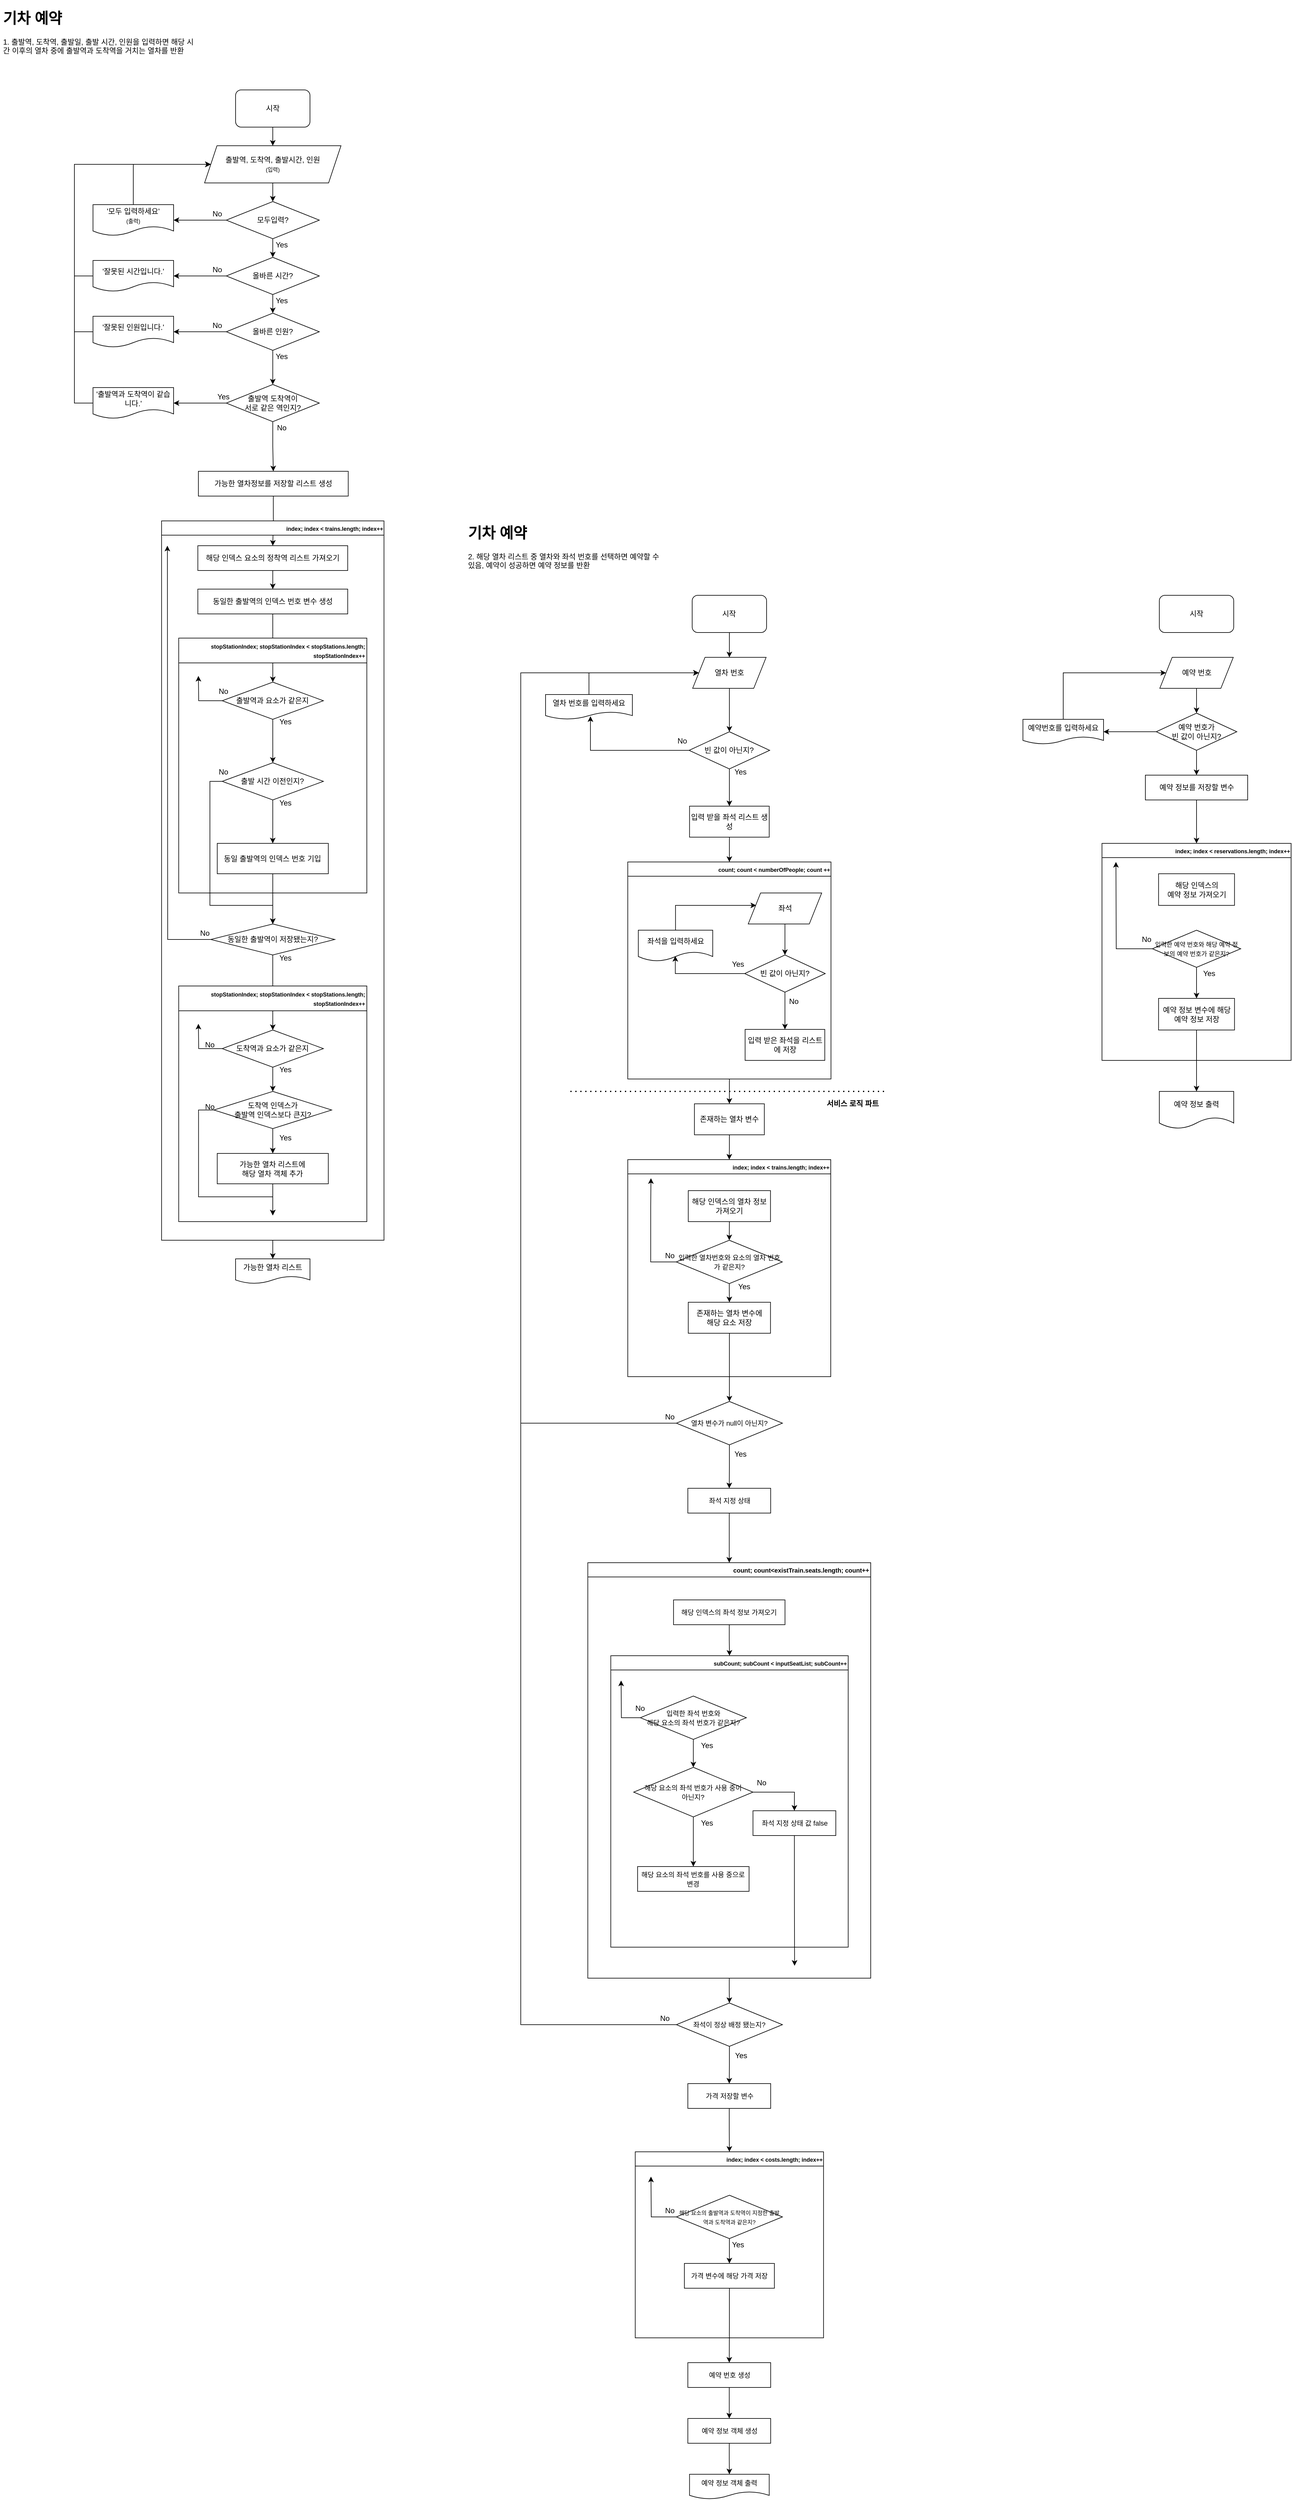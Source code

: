 <mxfile version="21.0.6" type="device"><diagram name="페이지-1" id="JL9LpnAPmojBypNv689l"><mxGraphModel dx="875" dy="478" grid="1" gridSize="10" guides="1" tooltips="1" connect="1" arrows="1" fold="1" page="1" pageScale="1" pageWidth="3300" pageHeight="4681" math="0" shadow="0"><root><mxCell id="0"/><mxCell id="1" parent="0"/><mxCell id="W6Fw_XXUEUgdtwbVexgn-1" value="&lt;h1&gt;기차 예약&lt;/h1&gt;&lt;p&gt;1. 출발역, 도착역, 출발일, 출발 시간, 인원을 입력하면&lt;span style=&quot;background-color: initial;&quot;&gt;&amp;nbsp;해당 시간 이후의 열차 중에 출발역과 도착역을 거치는 열차를 반환&lt;/span&gt;&lt;/p&gt;" style="text;html=1;strokeColor=none;fillColor=none;spacing=5;spacingTop=-20;whiteSpace=wrap;overflow=hidden;rounded=0;" parent="1" vertex="1"><mxGeometry x="50" y="30" width="320" height="140" as="geometry"/></mxCell><mxCell id="n6GaSqYI5XCUVlARB3l3-5" style="edgeStyle=orthogonalEdgeStyle;rounded=0;orthogonalLoop=1;jettySize=auto;html=1;exitX=0.5;exitY=1;exitDx=0;exitDy=0;entryX=0.5;entryY=0;entryDx=0;entryDy=0;" parent="1" source="n6GaSqYI5XCUVlARB3l3-1" target="n6GaSqYI5XCUVlARB3l3-2" edge="1"><mxGeometry relative="1" as="geometry"/></mxCell><mxCell id="n6GaSqYI5XCUVlARB3l3-1" value="시작" style="rounded=1;whiteSpace=wrap;html=1;" parent="1" vertex="1"><mxGeometry x="430" y="165" width="120" height="60" as="geometry"/></mxCell><mxCell id="n6GaSqYI5XCUVlARB3l3-6" style="edgeStyle=orthogonalEdgeStyle;rounded=0;orthogonalLoop=1;jettySize=auto;html=1;exitX=0.5;exitY=1;exitDx=0;exitDy=0;entryX=0.5;entryY=0;entryDx=0;entryDy=0;" parent="1" source="n6GaSqYI5XCUVlARB3l3-2" target="n6GaSqYI5XCUVlARB3l3-3" edge="1"><mxGeometry relative="1" as="geometry"/></mxCell><mxCell id="n6GaSqYI5XCUVlARB3l3-2" value="출발역, 도착역, 출발시간, 인원&lt;br&gt;&lt;font style=&quot;font-size: 9px;&quot;&gt;(입력)&lt;/font&gt;" style="shape=parallelogram;perimeter=parallelogramPerimeter;whiteSpace=wrap;html=1;fixedSize=1;" parent="1" vertex="1"><mxGeometry x="380" y="255" width="220" height="60" as="geometry"/></mxCell><mxCell id="n6GaSqYI5XCUVlARB3l3-9" style="edgeStyle=orthogonalEdgeStyle;rounded=0;orthogonalLoop=1;jettySize=auto;html=1;exitX=0;exitY=0.5;exitDx=0;exitDy=0;entryX=1;entryY=0.5;entryDx=0;entryDy=0;" parent="1" source="n6GaSqYI5XCUVlARB3l3-3" target="n6GaSqYI5XCUVlARB3l3-7" edge="1"><mxGeometry relative="1" as="geometry"/></mxCell><mxCell id="n6GaSqYI5XCUVlARB3l3-17" style="edgeStyle=orthogonalEdgeStyle;rounded=0;orthogonalLoop=1;jettySize=auto;html=1;exitX=0.5;exitY=1;exitDx=0;exitDy=0;entryX=0.5;entryY=0;entryDx=0;entryDy=0;" parent="1" source="n6GaSqYI5XCUVlARB3l3-3" target="n6GaSqYI5XCUVlARB3l3-13" edge="1"><mxGeometry relative="1" as="geometry"/></mxCell><mxCell id="n6GaSqYI5XCUVlARB3l3-3" value="모두입력?" style="rhombus;whiteSpace=wrap;html=1;" parent="1" vertex="1"><mxGeometry x="415" y="345" width="150" height="60" as="geometry"/></mxCell><mxCell id="n6GaSqYI5XCUVlARB3l3-8" style="edgeStyle=orthogonalEdgeStyle;rounded=0;orthogonalLoop=1;jettySize=auto;html=1;exitX=0.5;exitY=0;exitDx=0;exitDy=0;entryX=0;entryY=0.5;entryDx=0;entryDy=0;" parent="1" source="n6GaSqYI5XCUVlARB3l3-7" target="n6GaSqYI5XCUVlARB3l3-2" edge="1"><mxGeometry relative="1" as="geometry"><Array as="points"><mxPoint x="265" y="285"/></Array></mxGeometry></mxCell><mxCell id="n6GaSqYI5XCUVlARB3l3-7" value="'모두 입력하세요'&lt;br&gt;&lt;font style=&quot;font-size: 9px;&quot;&gt;(출력)&lt;/font&gt;" style="shape=document;whiteSpace=wrap;html=1;boundedLbl=1;" parent="1" vertex="1"><mxGeometry x="200" y="350" width="130" height="50" as="geometry"/></mxCell><mxCell id="n6GaSqYI5XCUVlARB3l3-11" value="No" style="text;html=1;align=center;verticalAlign=middle;resizable=0;points=[];autosize=1;strokeColor=none;fillColor=none;" parent="1" vertex="1"><mxGeometry x="380" y="350" width="40" height="30" as="geometry"/></mxCell><mxCell id="n6GaSqYI5XCUVlARB3l3-15" style="edgeStyle=orthogonalEdgeStyle;rounded=0;orthogonalLoop=1;jettySize=auto;html=1;exitX=0;exitY=0.5;exitDx=0;exitDy=0;entryX=1;entryY=0.5;entryDx=0;entryDy=0;" parent="1" source="n6GaSqYI5XCUVlARB3l3-13" target="n6GaSqYI5XCUVlARB3l3-14" edge="1"><mxGeometry relative="1" as="geometry"/></mxCell><mxCell id="n6GaSqYI5XCUVlARB3l3-22" value="" style="edgeStyle=orthogonalEdgeStyle;rounded=0;orthogonalLoop=1;jettySize=auto;html=1;" parent="1" source="n6GaSqYI5XCUVlARB3l3-13" target="n6GaSqYI5XCUVlARB3l3-21" edge="1"><mxGeometry relative="1" as="geometry"/></mxCell><mxCell id="n6GaSqYI5XCUVlARB3l3-13" value="올바른 시간?" style="rhombus;whiteSpace=wrap;html=1;" parent="1" vertex="1"><mxGeometry x="415" y="435" width="150" height="60" as="geometry"/></mxCell><mxCell id="n6GaSqYI5XCUVlARB3l3-16" style="edgeStyle=orthogonalEdgeStyle;rounded=0;orthogonalLoop=1;jettySize=auto;html=1;exitX=0;exitY=0.5;exitDx=0;exitDy=0;entryX=0;entryY=0.5;entryDx=0;entryDy=0;" parent="1" source="n6GaSqYI5XCUVlARB3l3-14" target="n6GaSqYI5XCUVlARB3l3-2" edge="1"><mxGeometry relative="1" as="geometry"><Array as="points"><mxPoint x="170" y="465"/><mxPoint x="170" y="285"/></Array></mxGeometry></mxCell><mxCell id="n6GaSqYI5XCUVlARB3l3-14" value="'잘못된 시간입니다.'" style="shape=document;whiteSpace=wrap;html=1;boundedLbl=1;" parent="1" vertex="1"><mxGeometry x="200" y="440" width="130" height="50" as="geometry"/></mxCell><mxCell id="n6GaSqYI5XCUVlARB3l3-18" value="No" style="text;html=1;align=center;verticalAlign=middle;resizable=0;points=[];autosize=1;strokeColor=none;fillColor=none;" parent="1" vertex="1"><mxGeometry x="380" y="440" width="40" height="30" as="geometry"/></mxCell><mxCell id="n6GaSqYI5XCUVlARB3l3-19" value="Yes" style="text;html=1;align=center;verticalAlign=middle;resizable=0;points=[];autosize=1;strokeColor=none;fillColor=none;" parent="1" vertex="1"><mxGeometry x="484" y="400" width="40" height="30" as="geometry"/></mxCell><mxCell id="n6GaSqYI5XCUVlARB3l3-20" value="Yes" style="text;html=1;align=center;verticalAlign=middle;resizable=0;points=[];autosize=1;strokeColor=none;fillColor=none;" parent="1" vertex="1"><mxGeometry x="484" y="490" width="40" height="30" as="geometry"/></mxCell><mxCell id="n6GaSqYI5XCUVlARB3l3-24" style="edgeStyle=orthogonalEdgeStyle;rounded=0;orthogonalLoop=1;jettySize=auto;html=1;exitX=0;exitY=0.5;exitDx=0;exitDy=0;entryX=1;entryY=0.5;entryDx=0;entryDy=0;" parent="1" source="n6GaSqYI5XCUVlARB3l3-21" target="n6GaSqYI5XCUVlARB3l3-23" edge="1"><mxGeometry relative="1" as="geometry"/></mxCell><mxCell id="n6GaSqYI5XCUVlARB3l3-71" style="edgeStyle=orthogonalEdgeStyle;rounded=0;orthogonalLoop=1;jettySize=auto;html=1;exitX=0.5;exitY=1;exitDx=0;exitDy=0;" parent="1" source="n6GaSqYI5XCUVlARB3l3-21" target="n6GaSqYI5XCUVlARB3l3-70" edge="1"><mxGeometry relative="1" as="geometry"/></mxCell><mxCell id="n6GaSqYI5XCUVlARB3l3-21" value="올바른 인원?" style="rhombus;whiteSpace=wrap;html=1;" parent="1" vertex="1"><mxGeometry x="415" y="525" width="150" height="60" as="geometry"/></mxCell><mxCell id="n6GaSqYI5XCUVlARB3l3-26" style="edgeStyle=orthogonalEdgeStyle;rounded=0;orthogonalLoop=1;jettySize=auto;html=1;exitX=0;exitY=0.5;exitDx=0;exitDy=0;entryX=0;entryY=0.5;entryDx=0;entryDy=0;" parent="1" source="n6GaSqYI5XCUVlARB3l3-23" target="n6GaSqYI5XCUVlARB3l3-2" edge="1"><mxGeometry relative="1" as="geometry"><Array as="points"><mxPoint x="170" y="555"/><mxPoint x="170" y="285"/></Array></mxGeometry></mxCell><mxCell id="n6GaSqYI5XCUVlARB3l3-23" value="'잘못된 인원입니다.'" style="shape=document;whiteSpace=wrap;html=1;boundedLbl=1;" parent="1" vertex="1"><mxGeometry x="200" y="530" width="130" height="50" as="geometry"/></mxCell><mxCell id="n6GaSqYI5XCUVlARB3l3-25" value="No" style="text;html=1;align=center;verticalAlign=middle;resizable=0;points=[];autosize=1;strokeColor=none;fillColor=none;" parent="1" vertex="1"><mxGeometry x="380" y="530" width="40" height="30" as="geometry"/></mxCell><mxCell id="n6GaSqYI5XCUVlARB3l3-29" value="Yes" style="text;html=1;align=center;verticalAlign=middle;resizable=0;points=[];autosize=1;strokeColor=none;fillColor=none;" parent="1" vertex="1"><mxGeometry x="484" y="580" width="40" height="30" as="geometry"/></mxCell><mxCell id="n6GaSqYI5XCUVlARB3l3-45" style="edgeStyle=orthogonalEdgeStyle;rounded=0;orthogonalLoop=1;jettySize=auto;html=1;exitX=0.5;exitY=1;exitDx=0;exitDy=0;entryX=0.5;entryY=0;entryDx=0;entryDy=0;" parent="1" source="n6GaSqYI5XCUVlARB3l3-30" target="n6GaSqYI5XCUVlARB3l3-39" edge="1"><mxGeometry relative="1" as="geometry"/></mxCell><mxCell id="n6GaSqYI5XCUVlARB3l3-30" value="&lt;font style=&quot;font-size: 12px;&quot;&gt;가능한 열차정보를 저장할 리스트 생성&lt;/font&gt;" style="rounded=0;whiteSpace=wrap;html=1;" parent="1" vertex="1"><mxGeometry x="370" y="780" width="241.71" height="40" as="geometry"/></mxCell><mxCell id="n6GaSqYI5XCUVlARB3l3-92" style="edgeStyle=orthogonalEdgeStyle;rounded=0;orthogonalLoop=1;jettySize=auto;html=1;exitX=0.5;exitY=1;exitDx=0;exitDy=0;" parent="1" source="n6GaSqYI5XCUVlARB3l3-27" target="n6GaSqYI5XCUVlARB3l3-65" edge="1"><mxGeometry relative="1" as="geometry"/></mxCell><mxCell id="n6GaSqYI5XCUVlARB3l3-27" value="&lt;font style=&quot;font-size: 9px;&quot;&gt;&lt;span style=&quot;white-space: pre;&quot;&gt;&#9;&lt;/span&gt;&lt;span style=&quot;white-space: pre;&quot;&gt;&#9;&lt;/span&gt;index; index &amp;lt; trains.length; index++&lt;/font&gt;" style="swimlane;whiteSpace=wrap;html=1;align=right;" parent="1" vertex="1"><mxGeometry x="310.62" y="860" width="358.75" height="1160" as="geometry"/></mxCell><mxCell id="n6GaSqYI5XCUVlARB3l3-46" style="edgeStyle=orthogonalEdgeStyle;rounded=0;orthogonalLoop=1;jettySize=auto;html=1;exitX=0.5;exitY=1;exitDx=0;exitDy=0;entryX=0.5;entryY=0;entryDx=0;entryDy=0;" parent="n6GaSqYI5XCUVlARB3l3-27" source="n6GaSqYI5XCUVlARB3l3-39" target="n6GaSqYI5XCUVlARB3l3-40" edge="1"><mxGeometry relative="1" as="geometry"/></mxCell><mxCell id="n6GaSqYI5XCUVlARB3l3-39" value="&lt;font style=&quot;font-size: 12px;&quot;&gt;해당 인덱스 요소의 정착역 리스트 가져오기&lt;/font&gt;" style="rounded=0;whiteSpace=wrap;html=1;" parent="n6GaSqYI5XCUVlARB3l3-27" vertex="1"><mxGeometry x="58.51" y="40" width="241.71" height="40" as="geometry"/></mxCell><mxCell id="n6GaSqYI5XCUVlARB3l3-47" style="edgeStyle=orthogonalEdgeStyle;rounded=0;orthogonalLoop=1;jettySize=auto;html=1;exitX=0.5;exitY=1;exitDx=0;exitDy=0;" parent="n6GaSqYI5XCUVlARB3l3-27" source="n6GaSqYI5XCUVlARB3l3-40" target="n6GaSqYI5XCUVlARB3l3-41" edge="1"><mxGeometry relative="1" as="geometry"/></mxCell><mxCell id="n6GaSqYI5XCUVlARB3l3-40" value="동일한 출발역의 인덱스 번호 변수 생성" style="rounded=0;whiteSpace=wrap;html=1;" parent="n6GaSqYI5XCUVlARB3l3-27" vertex="1"><mxGeometry x="58.51" y="110" width="241.71" height="40" as="geometry"/></mxCell><mxCell id="n6GaSqYI5XCUVlARB3l3-31" value="&lt;div style=&quot;&quot;&gt;&lt;span style=&quot;font-size: 9px; background-color: initial;&quot;&gt;stopStationIndex; stopStationIndex &amp;lt; stopStations.length; stopStationIndex++&lt;/span&gt;&lt;/div&gt;" style="swimlane;whiteSpace=wrap;html=1;startSize=40;align=right;" parent="n6GaSqYI5XCUVlARB3l3-27" vertex="1"><mxGeometry x="27.64" y="189" width="303.44" height="411" as="geometry"/></mxCell><mxCell id="n6GaSqYI5XCUVlARB3l3-44" style="edgeStyle=orthogonalEdgeStyle;rounded=0;orthogonalLoop=1;jettySize=auto;html=1;exitX=0;exitY=0.5;exitDx=0;exitDy=0;" parent="n6GaSqYI5XCUVlARB3l3-31" source="n6GaSqYI5XCUVlARB3l3-41" edge="1"><mxGeometry relative="1" as="geometry"><mxPoint x="31.73" y="61" as="targetPoint"/></mxGeometry></mxCell><mxCell id="n6GaSqYI5XCUVlARB3l3-78" style="edgeStyle=orthogonalEdgeStyle;rounded=0;orthogonalLoop=1;jettySize=auto;html=1;exitX=0.5;exitY=1;exitDx=0;exitDy=0;" parent="n6GaSqYI5XCUVlARB3l3-31" source="n6GaSqYI5XCUVlARB3l3-41" target="n6GaSqYI5XCUVlARB3l3-67" edge="1"><mxGeometry relative="1" as="geometry"/></mxCell><mxCell id="n6GaSqYI5XCUVlARB3l3-41" value="출발역과 요소가 같은지" style="rhombus;whiteSpace=wrap;html=1;" parent="n6GaSqYI5XCUVlARB3l3-31" vertex="1"><mxGeometry x="70.1" y="71" width="163.27" height="60" as="geometry"/></mxCell><mxCell id="n6GaSqYI5XCUVlARB3l3-82" style="edgeStyle=orthogonalEdgeStyle;rounded=0;orthogonalLoop=1;jettySize=auto;html=1;exitX=0.5;exitY=1;exitDx=0;exitDy=0;" parent="n6GaSqYI5XCUVlARB3l3-31" source="n6GaSqYI5XCUVlARB3l3-42" edge="1"><mxGeometry relative="1" as="geometry"><mxPoint x="151.74" y="461" as="targetPoint"/></mxGeometry></mxCell><mxCell id="n6GaSqYI5XCUVlARB3l3-42" value="동일 출발역의 인덱스 번호 기입" style="rounded=0;whiteSpace=wrap;html=1;" parent="n6GaSqYI5XCUVlARB3l3-31" vertex="1"><mxGeometry x="62.17" y="331" width="179.14" height="49" as="geometry"/></mxCell><mxCell id="n6GaSqYI5XCUVlARB3l3-79" style="edgeStyle=orthogonalEdgeStyle;rounded=0;orthogonalLoop=1;jettySize=auto;html=1;exitX=0.5;exitY=1;exitDx=0;exitDy=0;" parent="n6GaSqYI5XCUVlARB3l3-31" source="n6GaSqYI5XCUVlARB3l3-67" target="n6GaSqYI5XCUVlARB3l3-42" edge="1"><mxGeometry relative="1" as="geometry"/></mxCell><mxCell id="n6GaSqYI5XCUVlARB3l3-67" value="출발 시간 이전인지?" style="rhombus;whiteSpace=wrap;html=1;" parent="n6GaSqYI5XCUVlARB3l3-31" vertex="1"><mxGeometry x="70.09" y="201" width="163.27" height="60" as="geometry"/></mxCell><mxCell id="n6GaSqYI5XCUVlARB3l3-80" value="No" style="text;html=1;align=center;verticalAlign=middle;resizable=0;points=[];autosize=1;strokeColor=none;fillColor=none;" parent="n6GaSqYI5XCUVlARB3l3-31" vertex="1"><mxGeometry x="51.74" y="71" width="40" height="30" as="geometry"/></mxCell><mxCell id="n6GaSqYI5XCUVlARB3l3-81" value="No" style="text;html=1;align=center;verticalAlign=middle;resizable=0;points=[];autosize=1;strokeColor=none;fillColor=none;" parent="n6GaSqYI5XCUVlARB3l3-31" vertex="1"><mxGeometry x="51.74" y="201" width="40" height="30" as="geometry"/></mxCell><mxCell id="n6GaSqYI5XCUVlARB3l3-83" value="Yes" style="text;html=1;align=center;verticalAlign=middle;resizable=0;points=[];autosize=1;strokeColor=none;fillColor=none;" parent="n6GaSqYI5XCUVlARB3l3-31" vertex="1"><mxGeometry x="151.74" y="120" width="40" height="30" as="geometry"/></mxCell><mxCell id="n6GaSqYI5XCUVlARB3l3-84" value="Yes" style="text;html=1;align=center;verticalAlign=middle;resizable=0;points=[];autosize=1;strokeColor=none;fillColor=none;" parent="n6GaSqYI5XCUVlARB3l3-31" vertex="1"><mxGeometry x="151.74" y="251" width="40" height="30" as="geometry"/></mxCell><mxCell id="n6GaSqYI5XCUVlARB3l3-49" style="edgeStyle=orthogonalEdgeStyle;rounded=0;orthogonalLoop=1;jettySize=auto;html=1;" parent="n6GaSqYI5XCUVlARB3l3-27" source="n6GaSqYI5XCUVlARB3l3-48" edge="1"><mxGeometry relative="1" as="geometry"><mxPoint x="9.37" y="40" as="targetPoint"/></mxGeometry></mxCell><mxCell id="n6GaSqYI5XCUVlARB3l3-87" style="edgeStyle=orthogonalEdgeStyle;rounded=0;orthogonalLoop=1;jettySize=auto;html=1;exitX=0.5;exitY=1;exitDx=0;exitDy=0;entryX=0.5;entryY=0;entryDx=0;entryDy=0;" parent="n6GaSqYI5XCUVlARB3l3-27" source="n6GaSqYI5XCUVlARB3l3-48" target="n6GaSqYI5XCUVlARB3l3-54" edge="1"><mxGeometry relative="1" as="geometry"/></mxCell><mxCell id="n6GaSqYI5XCUVlARB3l3-48" value="동일한 출발역이 저장됐는지?" style="rhombus;whiteSpace=wrap;html=1;" parent="n6GaSqYI5XCUVlARB3l3-27" vertex="1"><mxGeometry x="79.36" y="650" width="200" height="50" as="geometry"/></mxCell><mxCell id="n6GaSqYI5XCUVlARB3l3-51" value="&lt;div style=&quot;&quot;&gt;&lt;span style=&quot;font-size: 9px; background-color: initial;&quot;&gt;stopStationIndex; stopStationIndex &amp;lt; stopStations.length; stopStationIndex++&lt;/span&gt;&lt;/div&gt;" style="swimlane;whiteSpace=wrap;html=1;startSize=40;align=right;" parent="n6GaSqYI5XCUVlARB3l3-27" vertex="1"><mxGeometry x="27.64" y="750" width="303.44" height="380" as="geometry"/></mxCell><mxCell id="n6GaSqYI5XCUVlARB3l3-53" style="edgeStyle=orthogonalEdgeStyle;rounded=0;orthogonalLoop=1;jettySize=auto;html=1;exitX=0;exitY=0.5;exitDx=0;exitDy=0;" parent="n6GaSqYI5XCUVlARB3l3-51" source="n6GaSqYI5XCUVlARB3l3-54" edge="1"><mxGeometry relative="1" as="geometry"><mxPoint x="31.73" y="61" as="targetPoint"/></mxGeometry></mxCell><mxCell id="n6GaSqYI5XCUVlARB3l3-58" style="edgeStyle=orthogonalEdgeStyle;rounded=0;orthogonalLoop=1;jettySize=auto;html=1;exitX=0.5;exitY=1;exitDx=0;exitDy=0;entryX=0.5;entryY=0;entryDx=0;entryDy=0;" parent="n6GaSqYI5XCUVlARB3l3-51" source="n6GaSqYI5XCUVlARB3l3-54" target="n6GaSqYI5XCUVlARB3l3-56" edge="1"><mxGeometry relative="1" as="geometry"/></mxCell><mxCell id="n6GaSqYI5XCUVlARB3l3-54" value="도착역과 요소가 같은지" style="rhombus;whiteSpace=wrap;html=1;" parent="n6GaSqYI5XCUVlARB3l3-51" vertex="1"><mxGeometry x="70.1" y="71" width="163.27" height="60" as="geometry"/></mxCell><mxCell id="n6GaSqYI5XCUVlARB3l3-57" style="edgeStyle=orthogonalEdgeStyle;rounded=0;orthogonalLoop=1;jettySize=auto;html=1;exitX=0;exitY=0.5;exitDx=0;exitDy=0;" parent="n6GaSqYI5XCUVlARB3l3-51" source="n6GaSqYI5XCUVlARB3l3-56" edge="1"><mxGeometry relative="1" as="geometry"><mxPoint x="151.74" y="370" as="targetPoint"/><Array as="points"><mxPoint x="32" y="200"/><mxPoint x="32" y="340"/><mxPoint x="152" y="340"/></Array></mxGeometry></mxCell><mxCell id="n6GaSqYI5XCUVlARB3l3-61" style="edgeStyle=orthogonalEdgeStyle;rounded=0;orthogonalLoop=1;jettySize=auto;html=1;exitX=0.5;exitY=1;exitDx=0;exitDy=0;entryX=0.5;entryY=0;entryDx=0;entryDy=0;" parent="n6GaSqYI5XCUVlARB3l3-51" source="n6GaSqYI5XCUVlARB3l3-56" target="n6GaSqYI5XCUVlARB3l3-59" edge="1"><mxGeometry relative="1" as="geometry"/></mxCell><mxCell id="n6GaSqYI5XCUVlARB3l3-56" value="도착역 인덱스가 &lt;br&gt;출발역 인덱스보다 큰지?" style="rhombus;whiteSpace=wrap;html=1;" parent="n6GaSqYI5XCUVlARB3l3-51" vertex="1"><mxGeometry x="56.78" y="170" width="189.9" height="60" as="geometry"/></mxCell><mxCell id="n6GaSqYI5XCUVlARB3l3-95" style="edgeStyle=orthogonalEdgeStyle;rounded=0;orthogonalLoop=1;jettySize=auto;html=1;exitX=0.5;exitY=1;exitDx=0;exitDy=0;" parent="n6GaSqYI5XCUVlARB3l3-51" source="n6GaSqYI5XCUVlARB3l3-59" edge="1"><mxGeometry relative="1" as="geometry"><mxPoint x="151.74" y="370" as="targetPoint"/></mxGeometry></mxCell><mxCell id="n6GaSqYI5XCUVlARB3l3-59" value="가능한 열차 리스트에&lt;br&gt;해당 열차 객체 추가" style="rounded=0;whiteSpace=wrap;html=1;" parent="n6GaSqYI5XCUVlARB3l3-51" vertex="1"><mxGeometry x="62.15" y="270" width="179.14" height="49" as="geometry"/></mxCell><mxCell id="n6GaSqYI5XCUVlARB3l3-88" value="Yes" style="text;html=1;align=center;verticalAlign=middle;resizable=0;points=[];autosize=1;strokeColor=none;fillColor=none;" parent="n6GaSqYI5XCUVlARB3l3-51" vertex="1"><mxGeometry x="151.74" y="120" width="40" height="30" as="geometry"/></mxCell><mxCell id="n6GaSqYI5XCUVlARB3l3-89" value="No" style="text;html=1;align=center;verticalAlign=middle;resizable=0;points=[];autosize=1;strokeColor=none;fillColor=none;" parent="n6GaSqYI5XCUVlARB3l3-51" vertex="1"><mxGeometry x="30.1" y="80" width="40" height="30" as="geometry"/></mxCell><mxCell id="n6GaSqYI5XCUVlARB3l3-93" value="Yes" style="text;html=1;align=center;verticalAlign=middle;resizable=0;points=[];autosize=1;strokeColor=none;fillColor=none;" parent="n6GaSqYI5XCUVlARB3l3-51" vertex="1"><mxGeometry x="151.74" y="230" width="40" height="30" as="geometry"/></mxCell><mxCell id="n6GaSqYI5XCUVlARB3l3-94" value="No" style="text;html=1;align=center;verticalAlign=middle;resizable=0;points=[];autosize=1;strokeColor=none;fillColor=none;" parent="n6GaSqYI5XCUVlARB3l3-51" vertex="1"><mxGeometry x="30.1" y="180" width="40" height="30" as="geometry"/></mxCell><mxCell id="n6GaSqYI5XCUVlARB3l3-69" style="edgeStyle=orthogonalEdgeStyle;rounded=0;orthogonalLoop=1;jettySize=auto;html=1;exitX=0;exitY=0.5;exitDx=0;exitDy=0;entryX=0.5;entryY=0;entryDx=0;entryDy=0;" parent="n6GaSqYI5XCUVlARB3l3-27" source="n6GaSqYI5XCUVlARB3l3-67" target="n6GaSqYI5XCUVlARB3l3-48" edge="1"><mxGeometry relative="1" as="geometry"><Array as="points"><mxPoint x="78" y="420"/><mxPoint x="78" y="620"/><mxPoint x="179" y="620"/></Array></mxGeometry></mxCell><mxCell id="n6GaSqYI5XCUVlARB3l3-85" value="Yes" style="text;html=1;align=center;verticalAlign=middle;resizable=0;points=[];autosize=1;strokeColor=none;fillColor=none;" parent="n6GaSqYI5XCUVlARB3l3-27" vertex="1"><mxGeometry x="179.38" y="690" width="40" height="30" as="geometry"/></mxCell><mxCell id="n6GaSqYI5XCUVlARB3l3-86" value="No" style="text;html=1;align=center;verticalAlign=middle;resizable=0;points=[];autosize=1;strokeColor=none;fillColor=none;" parent="n6GaSqYI5XCUVlARB3l3-27" vertex="1"><mxGeometry x="49.38" y="650" width="40" height="30" as="geometry"/></mxCell><mxCell id="n6GaSqYI5XCUVlARB3l3-65" value="가능한 열차 리스트" style="shape=document;whiteSpace=wrap;html=1;boundedLbl=1;" parent="1" vertex="1"><mxGeometry x="430" y="2050" width="120" height="40" as="geometry"/></mxCell><mxCell id="n6GaSqYI5XCUVlARB3l3-72" value="" style="edgeStyle=orthogonalEdgeStyle;rounded=0;orthogonalLoop=1;jettySize=auto;html=1;" parent="1" source="n6GaSqYI5XCUVlARB3l3-70" target="n6GaSqYI5XCUVlARB3l3-30" edge="1"><mxGeometry relative="1" as="geometry"/></mxCell><mxCell id="n6GaSqYI5XCUVlARB3l3-74" style="edgeStyle=orthogonalEdgeStyle;rounded=0;orthogonalLoop=1;jettySize=auto;html=1;exitX=0;exitY=0.5;exitDx=0;exitDy=0;" parent="1" source="n6GaSqYI5XCUVlARB3l3-70" target="n6GaSqYI5XCUVlARB3l3-73" edge="1"><mxGeometry relative="1" as="geometry"/></mxCell><mxCell id="n6GaSqYI5XCUVlARB3l3-70" value="출발역 도착역이&lt;br&gt;서로 같은 역인지?" style="rhombus;whiteSpace=wrap;html=1;" parent="1" vertex="1"><mxGeometry x="415" y="640" width="150" height="60" as="geometry"/></mxCell><mxCell id="n6GaSqYI5XCUVlARB3l3-77" style="edgeStyle=orthogonalEdgeStyle;rounded=0;orthogonalLoop=1;jettySize=auto;html=1;exitX=0;exitY=0.5;exitDx=0;exitDy=0;entryX=0;entryY=0.5;entryDx=0;entryDy=0;" parent="1" source="n6GaSqYI5XCUVlARB3l3-73" target="n6GaSqYI5XCUVlARB3l3-2" edge="1"><mxGeometry relative="1" as="geometry"><Array as="points"><mxPoint x="170" y="670"/><mxPoint x="170" y="285"/></Array></mxGeometry></mxCell><mxCell id="n6GaSqYI5XCUVlARB3l3-73" value="'출발역과 도착역이 같습니다.'" style="shape=document;whiteSpace=wrap;html=1;boundedLbl=1;" parent="1" vertex="1"><mxGeometry x="200" y="645" width="130" height="50" as="geometry"/></mxCell><mxCell id="n6GaSqYI5XCUVlARB3l3-75" value="Yes" style="text;html=1;align=center;verticalAlign=middle;resizable=0;points=[];autosize=1;strokeColor=none;fillColor=none;" parent="1" vertex="1"><mxGeometry x="389.99" y="645" width="40" height="30" as="geometry"/></mxCell><mxCell id="n6GaSqYI5XCUVlARB3l3-76" value="No" style="text;html=1;align=center;verticalAlign=middle;resizable=0;points=[];autosize=1;strokeColor=none;fillColor=none;" parent="1" vertex="1"><mxGeometry x="484" y="695" width="40" height="30" as="geometry"/></mxCell><mxCell id="RWOZ1SQMbNbJc4oFwJYn-1" value="&lt;h1&gt;기차 예약&amp;nbsp;&lt;/h1&gt;&lt;p&gt;&lt;span style=&quot;background-color: initial;&quot;&gt;2. 해당 열차 리스트 중 열차와 좌석 번호를 선택하면 예약할 수 있음, 예약이 성공하면 예약 정보를 반환&lt;/span&gt;&lt;/p&gt;" style="text;html=1;strokeColor=none;fillColor=none;spacing=5;spacingTop=-20;whiteSpace=wrap;overflow=hidden;rounded=0;" vertex="1" parent="1"><mxGeometry x="800" y="860" width="320" height="140" as="geometry"/></mxCell><mxCell id="RWOZ1SQMbNbJc4oFwJYn-6" style="edgeStyle=orthogonalEdgeStyle;rounded=0;orthogonalLoop=1;jettySize=auto;html=1;exitX=0.5;exitY=1;exitDx=0;exitDy=0;entryX=0.5;entryY=0;entryDx=0;entryDy=0;" edge="1" parent="1" source="RWOZ1SQMbNbJc4oFwJYn-2" target="RWOZ1SQMbNbJc4oFwJYn-3"><mxGeometry relative="1" as="geometry"/></mxCell><mxCell id="RWOZ1SQMbNbJc4oFwJYn-2" value="시작" style="rounded=1;whiteSpace=wrap;html=1;" vertex="1" parent="1"><mxGeometry x="1166.49" y="980" width="120.01" height="60" as="geometry"/></mxCell><mxCell id="RWOZ1SQMbNbJc4oFwJYn-14" style="edgeStyle=orthogonalEdgeStyle;rounded=0;orthogonalLoop=1;jettySize=auto;html=1;exitX=0.5;exitY=1;exitDx=0;exitDy=0;" edge="1" parent="1" source="RWOZ1SQMbNbJc4oFwJYn-3" target="RWOZ1SQMbNbJc4oFwJYn-13"><mxGeometry relative="1" as="geometry"/></mxCell><mxCell id="RWOZ1SQMbNbJc4oFwJYn-3" value="열차 번호" style="shape=parallelogram;perimeter=parallelogramPerimeter;whiteSpace=wrap;html=1;fixedSize=1;" vertex="1" parent="1"><mxGeometry x="1167.25" y="1080" width="118.5" height="50" as="geometry"/></mxCell><mxCell id="RWOZ1SQMbNbJc4oFwJYn-26" style="edgeStyle=orthogonalEdgeStyle;rounded=0;orthogonalLoop=1;jettySize=auto;html=1;exitX=0.5;exitY=1;exitDx=0;exitDy=0;entryX=0.5;entryY=0;entryDx=0;entryDy=0;" edge="1" parent="1" source="RWOZ1SQMbNbJc4oFwJYn-5" target="RWOZ1SQMbNbJc4oFwJYn-4"><mxGeometry relative="1" as="geometry"/></mxCell><mxCell id="RWOZ1SQMbNbJc4oFwJYn-5" value="입력 받을 좌석 리스트 생성" style="rounded=0;whiteSpace=wrap;html=1;" vertex="1" parent="1"><mxGeometry x="1162.24" y="1320" width="128.51" height="50" as="geometry"/></mxCell><mxCell id="RWOZ1SQMbNbJc4oFwJYn-31" style="edgeStyle=orthogonalEdgeStyle;rounded=0;orthogonalLoop=1;jettySize=auto;html=1;exitX=0.5;exitY=1;exitDx=0;exitDy=0;entryX=0.5;entryY=0;entryDx=0;entryDy=0;" edge="1" parent="1" source="RWOZ1SQMbNbJc4oFwJYn-4" target="RWOZ1SQMbNbJc4oFwJYn-28"><mxGeometry relative="1" as="geometry"/></mxCell><mxCell id="RWOZ1SQMbNbJc4oFwJYn-4" value="&lt;font style=&quot;font-size: 9px;&quot;&gt;count; count &amp;lt; numberOfPeople; count ++&lt;/font&gt;" style="swimlane;whiteSpace=wrap;html=1;align=right;" vertex="1" parent="1"><mxGeometry x="1062.61" y="1410" width="327.76" height="350" as="geometry"/></mxCell><mxCell id="RWOZ1SQMbNbJc4oFwJYn-16" style="edgeStyle=orthogonalEdgeStyle;rounded=0;orthogonalLoop=1;jettySize=auto;html=1;exitX=0.5;exitY=1;exitDx=0;exitDy=0;entryX=0.5;entryY=0;entryDx=0;entryDy=0;" edge="1" parent="RWOZ1SQMbNbJc4oFwJYn-4" source="RWOZ1SQMbNbJc4oFwJYn-8" target="RWOZ1SQMbNbJc4oFwJYn-12"><mxGeometry relative="1" as="geometry"/></mxCell><mxCell id="RWOZ1SQMbNbJc4oFwJYn-8" value="좌석" style="shape=parallelogram;perimeter=parallelogramPerimeter;whiteSpace=wrap;html=1;fixedSize=1;" vertex="1" parent="RWOZ1SQMbNbJc4oFwJYn-4"><mxGeometry x="194.27" y="50" width="118.5" height="50" as="geometry"/></mxCell><mxCell id="RWOZ1SQMbNbJc4oFwJYn-10" value="입력 받은 좌석을 리스트에 저장" style="rounded=0;whiteSpace=wrap;html=1;" vertex="1" parent="RWOZ1SQMbNbJc4oFwJYn-4"><mxGeometry x="189.26" y="270" width="128.51" height="50" as="geometry"/></mxCell><mxCell id="RWOZ1SQMbNbJc4oFwJYn-17" style="edgeStyle=orthogonalEdgeStyle;rounded=0;orthogonalLoop=1;jettySize=auto;html=1;exitX=0.5;exitY=1;exitDx=0;exitDy=0;entryX=0.5;entryY=0;entryDx=0;entryDy=0;" edge="1" parent="RWOZ1SQMbNbJc4oFwJYn-4" source="RWOZ1SQMbNbJc4oFwJYn-12" target="RWOZ1SQMbNbJc4oFwJYn-10"><mxGeometry relative="1" as="geometry"/></mxCell><mxCell id="RWOZ1SQMbNbJc4oFwJYn-24" style="edgeStyle=orthogonalEdgeStyle;rounded=0;orthogonalLoop=1;jettySize=auto;html=1;exitX=0;exitY=0.5;exitDx=0;exitDy=0;entryX=0.497;entryY=0.833;entryDx=0;entryDy=0;entryPerimeter=0;" edge="1" parent="RWOZ1SQMbNbJc4oFwJYn-4" source="RWOZ1SQMbNbJc4oFwJYn-12" target="RWOZ1SQMbNbJc4oFwJYn-23"><mxGeometry relative="1" as="geometry"><Array as="points"><mxPoint x="76.26" y="180"/></Array></mxGeometry></mxCell><mxCell id="RWOZ1SQMbNbJc4oFwJYn-12" value="빈 값이 아닌지?" style="rhombus;whiteSpace=wrap;html=1;" vertex="1" parent="RWOZ1SQMbNbJc4oFwJYn-4"><mxGeometry x="188.51" y="150" width="130" height="60" as="geometry"/></mxCell><mxCell id="RWOZ1SQMbNbJc4oFwJYn-25" style="edgeStyle=orthogonalEdgeStyle;rounded=0;orthogonalLoop=1;jettySize=auto;html=1;exitX=0.5;exitY=0;exitDx=0;exitDy=0;" edge="1" parent="RWOZ1SQMbNbJc4oFwJYn-4" source="RWOZ1SQMbNbJc4oFwJYn-23"><mxGeometry relative="1" as="geometry"><mxPoint x="207.02" y="70" as="targetPoint"/><Array as="points"><mxPoint x="77.26" y="70"/><mxPoint x="204.26" y="70"/></Array></mxGeometry></mxCell><mxCell id="RWOZ1SQMbNbJc4oFwJYn-23" value="좌석을 입력하세요" style="shape=document;whiteSpace=wrap;html=1;boundedLbl=1;" vertex="1" parent="RWOZ1SQMbNbJc4oFwJYn-4"><mxGeometry x="17.02" y="110" width="120" height="50" as="geometry"/></mxCell><mxCell id="RWOZ1SQMbNbJc4oFwJYn-39" value="No" style="text;html=1;align=center;verticalAlign=middle;resizable=0;points=[];autosize=1;strokeColor=none;fillColor=none;" vertex="1" parent="RWOZ1SQMbNbJc4oFwJYn-4"><mxGeometry x="247.39" y="210" width="40" height="30" as="geometry"/></mxCell><mxCell id="RWOZ1SQMbNbJc4oFwJYn-40" value="Yes" style="text;html=1;align=center;verticalAlign=middle;resizable=0;points=[];autosize=1;strokeColor=none;fillColor=none;" vertex="1" parent="RWOZ1SQMbNbJc4oFwJYn-4"><mxGeometry x="157.39" y="150" width="40" height="30" as="geometry"/></mxCell><mxCell id="RWOZ1SQMbNbJc4oFwJYn-15" style="edgeStyle=orthogonalEdgeStyle;rounded=0;orthogonalLoop=1;jettySize=auto;html=1;exitX=0.5;exitY=1;exitDx=0;exitDy=0;entryX=0.5;entryY=0;entryDx=0;entryDy=0;" edge="1" parent="1" source="RWOZ1SQMbNbJc4oFwJYn-13" target="RWOZ1SQMbNbJc4oFwJYn-5"><mxGeometry relative="1" as="geometry"/></mxCell><mxCell id="RWOZ1SQMbNbJc4oFwJYn-18" style="edgeStyle=orthogonalEdgeStyle;rounded=0;orthogonalLoop=1;jettySize=auto;html=1;exitX=0;exitY=0.5;exitDx=0;exitDy=0;entryX=0.517;entryY=0.875;entryDx=0;entryDy=0;entryPerimeter=0;" edge="1" parent="1" source="RWOZ1SQMbNbJc4oFwJYn-13" target="RWOZ1SQMbNbJc4oFwJYn-21"><mxGeometry relative="1" as="geometry"><Array as="points"><mxPoint x="1002" y="1230"/></Array></mxGeometry></mxCell><mxCell id="RWOZ1SQMbNbJc4oFwJYn-13" value="빈 값이 아닌지?" style="rhombus;whiteSpace=wrap;html=1;" vertex="1" parent="1"><mxGeometry x="1161.49" y="1200" width="130" height="60" as="geometry"/></mxCell><mxCell id="RWOZ1SQMbNbJc4oFwJYn-19" value="Yes" style="text;html=1;align=center;verticalAlign=middle;resizable=0;points=[];autosize=1;strokeColor=none;fillColor=none;" vertex="1" parent="1"><mxGeometry x="1224" y="1250" width="40" height="30" as="geometry"/></mxCell><mxCell id="RWOZ1SQMbNbJc4oFwJYn-20" value="No" style="text;html=1;align=center;verticalAlign=middle;resizable=0;points=[];autosize=1;strokeColor=none;fillColor=none;" vertex="1" parent="1"><mxGeometry x="1129.99" y="1200" width="40" height="30" as="geometry"/></mxCell><mxCell id="RWOZ1SQMbNbJc4oFwJYn-22" style="edgeStyle=orthogonalEdgeStyle;rounded=0;orthogonalLoop=1;jettySize=auto;html=1;exitX=0.5;exitY=0;exitDx=0;exitDy=0;entryX=0;entryY=0.5;entryDx=0;entryDy=0;" edge="1" parent="1" source="RWOZ1SQMbNbJc4oFwJYn-21" target="RWOZ1SQMbNbJc4oFwJYn-3"><mxGeometry relative="1" as="geometry"><Array as="points"><mxPoint x="1000" y="1105"/></Array></mxGeometry></mxCell><mxCell id="RWOZ1SQMbNbJc4oFwJYn-21" value="열차 번호를 입력하세요" style="shape=document;whiteSpace=wrap;html=1;boundedLbl=1;" vertex="1" parent="1"><mxGeometry x="930" y="1140" width="140" height="40" as="geometry"/></mxCell><mxCell id="RWOZ1SQMbNbJc4oFwJYn-27" value="&lt;div style=&quot;&quot;&gt;&lt;span style=&quot;background-color: initial;&quot;&gt;&lt;font style=&quot;font-size: 9px;&quot;&gt;index; index &amp;lt; trains.length; index++&lt;/font&gt;&lt;/span&gt;&lt;/div&gt;" style="swimlane;whiteSpace=wrap;html=1;align=right;" vertex="1" parent="1"><mxGeometry x="1062.61" y="1890" width="327.39" height="350" as="geometry"/></mxCell><mxCell id="RWOZ1SQMbNbJc4oFwJYn-37" style="edgeStyle=orthogonalEdgeStyle;rounded=0;orthogonalLoop=1;jettySize=auto;html=1;exitX=0.5;exitY=1;exitDx=0;exitDy=0;entryX=0.5;entryY=0;entryDx=0;entryDy=0;" edge="1" parent="RWOZ1SQMbNbJc4oFwJYn-27" source="RWOZ1SQMbNbJc4oFwJYn-32" target="RWOZ1SQMbNbJc4oFwJYn-33"><mxGeometry relative="1" as="geometry"/></mxCell><mxCell id="RWOZ1SQMbNbJc4oFwJYn-32" value="해당 인덱스의 열차 정보 가져오기" style="rounded=0;whiteSpace=wrap;html=1;" vertex="1" parent="RWOZ1SQMbNbJc4oFwJYn-27"><mxGeometry x="97.58" y="50" width="132.61" height="50" as="geometry"/></mxCell><mxCell id="RWOZ1SQMbNbJc4oFwJYn-35" style="edgeStyle=orthogonalEdgeStyle;rounded=0;orthogonalLoop=1;jettySize=auto;html=1;exitX=0;exitY=0.5;exitDx=0;exitDy=0;" edge="1" parent="RWOZ1SQMbNbJc4oFwJYn-27" source="RWOZ1SQMbNbJc4oFwJYn-33"><mxGeometry relative="1" as="geometry"><mxPoint x="37.39" y="30" as="targetPoint"/><Array as="points"><mxPoint x="37" y="165"/><mxPoint x="37" y="75"/></Array></mxGeometry></mxCell><mxCell id="RWOZ1SQMbNbJc4oFwJYn-36" style="edgeStyle=orthogonalEdgeStyle;rounded=0;orthogonalLoop=1;jettySize=auto;html=1;exitX=0.5;exitY=1;exitDx=0;exitDy=0;entryX=0.5;entryY=0;entryDx=0;entryDy=0;" edge="1" parent="RWOZ1SQMbNbJc4oFwJYn-27" source="RWOZ1SQMbNbJc4oFwJYn-33" target="RWOZ1SQMbNbJc4oFwJYn-34"><mxGeometry relative="1" as="geometry"/></mxCell><mxCell id="RWOZ1SQMbNbJc4oFwJYn-33" value="&lt;font style=&quot;font-size: 11px;&quot;&gt;입력한 열차번호와 요소의 열차 번호가 같은지?&lt;/font&gt;" style="rhombus;whiteSpace=wrap;html=1;" vertex="1" parent="RWOZ1SQMbNbJc4oFwJYn-27"><mxGeometry x="78.14" y="130" width="171.11" height="70" as="geometry"/></mxCell><mxCell id="RWOZ1SQMbNbJc4oFwJYn-34" value="존재하는 열차 변수에&lt;br&gt;해당 요소 저장" style="rounded=0;whiteSpace=wrap;html=1;" vertex="1" parent="RWOZ1SQMbNbJc4oFwJYn-27"><mxGeometry x="97.58" y="230" width="132.61" height="50" as="geometry"/></mxCell><mxCell id="RWOZ1SQMbNbJc4oFwJYn-41" value="Yes" style="text;html=1;align=center;verticalAlign=middle;resizable=0;points=[];autosize=1;strokeColor=none;fillColor=none;" vertex="1" parent="RWOZ1SQMbNbJc4oFwJYn-27"><mxGeometry x="167.39" y="190" width="40" height="30" as="geometry"/></mxCell><mxCell id="RWOZ1SQMbNbJc4oFwJYn-42" value="No" style="text;html=1;align=center;verticalAlign=middle;resizable=0;points=[];autosize=1;strokeColor=none;fillColor=none;" vertex="1" parent="RWOZ1SQMbNbJc4oFwJYn-27"><mxGeometry x="47.39" y="140" width="40" height="30" as="geometry"/></mxCell><mxCell id="RWOZ1SQMbNbJc4oFwJYn-30" style="edgeStyle=orthogonalEdgeStyle;rounded=0;orthogonalLoop=1;jettySize=auto;html=1;exitX=0.5;exitY=1;exitDx=0;exitDy=0;entryX=0.5;entryY=0;entryDx=0;entryDy=0;" edge="1" parent="1" source="RWOZ1SQMbNbJc4oFwJYn-28" target="RWOZ1SQMbNbJc4oFwJYn-27"><mxGeometry relative="1" as="geometry"/></mxCell><mxCell id="RWOZ1SQMbNbJc4oFwJYn-28" value="존재하는 열차 변수" style="rounded=0;whiteSpace=wrap;html=1;" vertex="1" parent="1"><mxGeometry x="1170.12" y="1800" width="112.75" height="50" as="geometry"/></mxCell><mxCell id="RWOZ1SQMbNbJc4oFwJYn-44" style="edgeStyle=orthogonalEdgeStyle;rounded=0;orthogonalLoop=1;jettySize=auto;html=1;exitX=0;exitY=0.5;exitDx=0;exitDy=0;entryX=0;entryY=0.5;entryDx=0;entryDy=0;" edge="1" parent="1" source="RWOZ1SQMbNbJc4oFwJYn-43" target="RWOZ1SQMbNbJc4oFwJYn-3"><mxGeometry relative="1" as="geometry"><Array as="points"><mxPoint x="890" y="2315"/><mxPoint x="890" y="1105"/></Array></mxGeometry></mxCell><mxCell id="RWOZ1SQMbNbJc4oFwJYn-61" style="edgeStyle=orthogonalEdgeStyle;rounded=0;orthogonalLoop=1;jettySize=auto;html=1;exitX=0.5;exitY=1;exitDx=0;exitDy=0;" edge="1" parent="1" source="RWOZ1SQMbNbJc4oFwJYn-43" target="RWOZ1SQMbNbJc4oFwJYn-60"><mxGeometry relative="1" as="geometry"/></mxCell><mxCell id="RWOZ1SQMbNbJc4oFwJYn-43" value="&lt;span style=&quot;font-size: 11px;&quot;&gt;열차 변수가 null이 아닌지?&lt;/span&gt;" style="rhombus;whiteSpace=wrap;html=1;" vertex="1" parent="1"><mxGeometry x="1140.95" y="2280" width="171.11" height="70" as="geometry"/></mxCell><mxCell id="RWOZ1SQMbNbJc4oFwJYn-38" style="edgeStyle=orthogonalEdgeStyle;rounded=0;orthogonalLoop=1;jettySize=auto;html=1;exitX=0.5;exitY=1;exitDx=0;exitDy=0;entryX=0.5;entryY=0;entryDx=0;entryDy=0;" edge="1" parent="1" source="RWOZ1SQMbNbJc4oFwJYn-34" target="RWOZ1SQMbNbJc4oFwJYn-43"><mxGeometry relative="1" as="geometry"><mxPoint x="1227" y="2260" as="targetPoint"/></mxGeometry></mxCell><mxCell id="RWOZ1SQMbNbJc4oFwJYn-71" style="edgeStyle=orthogonalEdgeStyle;rounded=0;orthogonalLoop=1;jettySize=auto;html=1;exitX=0.5;exitY=1;exitDx=0;exitDy=0;entryX=0.5;entryY=0;entryDx=0;entryDy=0;" edge="1" parent="1" source="RWOZ1SQMbNbJc4oFwJYn-45" target="RWOZ1SQMbNbJc4oFwJYn-69"><mxGeometry relative="1" as="geometry"/></mxCell><mxCell id="RWOZ1SQMbNbJc4oFwJYn-45" value="&lt;font size=&quot;1&quot;&gt;count; count&amp;lt;existTrain.seats.length; count++&lt;/font&gt;" style="swimlane;whiteSpace=wrap;html=1;align=right;" vertex="1" parent="1"><mxGeometry x="998.15" y="2540" width="456.31" height="670" as="geometry"/></mxCell><mxCell id="RWOZ1SQMbNbJc4oFwJYn-56" style="edgeStyle=orthogonalEdgeStyle;rounded=0;orthogonalLoop=1;jettySize=auto;html=1;exitX=0.5;exitY=1;exitDx=0;exitDy=0;" edge="1" parent="RWOZ1SQMbNbJc4oFwJYn-45" source="RWOZ1SQMbNbJc4oFwJYn-49" target="RWOZ1SQMbNbJc4oFwJYn-50"><mxGeometry relative="1" as="geometry"/></mxCell><mxCell id="RWOZ1SQMbNbJc4oFwJYn-49" value="&lt;font style=&quot;font-size: 11px;&quot;&gt;해당 인덱스의 좌석 정보 가져오기&lt;/font&gt;" style="rounded=0;whiteSpace=wrap;html=1;" vertex="1" parent="RWOZ1SQMbNbJc4oFwJYn-45"><mxGeometry x="138.26" y="60" width="179.8" height="40" as="geometry"/></mxCell><mxCell id="RWOZ1SQMbNbJc4oFwJYn-50" value="&lt;font style=&quot;font-size: 9px;&quot;&gt;subCount; subCount &amp;lt; inputSeatList; subCount++&lt;/font&gt;" style="swimlane;whiteSpace=wrap;html=1;align=right;" vertex="1" parent="RWOZ1SQMbNbJc4oFwJYn-45"><mxGeometry x="37.05" y="150" width="382.95" height="470" as="geometry"/></mxCell><mxCell id="RWOZ1SQMbNbJc4oFwJYn-52" style="edgeStyle=orthogonalEdgeStyle;rounded=0;orthogonalLoop=1;jettySize=auto;html=1;exitX=0;exitY=0.5;exitDx=0;exitDy=0;" edge="1" parent="RWOZ1SQMbNbJc4oFwJYn-50" source="RWOZ1SQMbNbJc4oFwJYn-51"><mxGeometry relative="1" as="geometry"><mxPoint x="16.64" y="40" as="targetPoint"/></mxGeometry></mxCell><mxCell id="RWOZ1SQMbNbJc4oFwJYn-57" style="edgeStyle=orthogonalEdgeStyle;rounded=0;orthogonalLoop=1;jettySize=auto;html=1;exitX=0.5;exitY=1;exitDx=0;exitDy=0;" edge="1" parent="RWOZ1SQMbNbJc4oFwJYn-50" source="RWOZ1SQMbNbJc4oFwJYn-51" target="RWOZ1SQMbNbJc4oFwJYn-54"><mxGeometry relative="1" as="geometry"/></mxCell><mxCell id="RWOZ1SQMbNbJc4oFwJYn-51" value="&lt;span style=&quot;font-size: 11px;&quot;&gt;입력한 좌석 번호와&lt;br&gt;해당 요소의 좌석 번호가 같은지?&lt;br&gt;&lt;/span&gt;" style="rhombus;whiteSpace=wrap;html=1;" vertex="1" parent="RWOZ1SQMbNbJc4oFwJYn-50"><mxGeometry x="47.6" y="65" width="171.11" height="70" as="geometry"/></mxCell><mxCell id="RWOZ1SQMbNbJc4oFwJYn-53" value="No" style="text;html=1;align=center;verticalAlign=middle;resizable=0;points=[];autosize=1;strokeColor=none;fillColor=none;" vertex="1" parent="RWOZ1SQMbNbJc4oFwJYn-50"><mxGeometry x="26.64" y="70" width="40" height="30" as="geometry"/></mxCell><mxCell id="RWOZ1SQMbNbJc4oFwJYn-58" style="edgeStyle=orthogonalEdgeStyle;rounded=0;orthogonalLoop=1;jettySize=auto;html=1;exitX=0.5;exitY=1;exitDx=0;exitDy=0;entryX=0.5;entryY=0;entryDx=0;entryDy=0;" edge="1" parent="RWOZ1SQMbNbJc4oFwJYn-50" source="RWOZ1SQMbNbJc4oFwJYn-54" target="RWOZ1SQMbNbJc4oFwJYn-55"><mxGeometry relative="1" as="geometry"/></mxCell><mxCell id="RWOZ1SQMbNbJc4oFwJYn-65" style="edgeStyle=orthogonalEdgeStyle;rounded=0;orthogonalLoop=1;jettySize=auto;html=1;exitX=1;exitY=0.5;exitDx=0;exitDy=0;entryX=0.5;entryY=0;entryDx=0;entryDy=0;" edge="1" parent="RWOZ1SQMbNbJc4oFwJYn-50" source="RWOZ1SQMbNbJc4oFwJYn-54" target="RWOZ1SQMbNbJc4oFwJYn-63"><mxGeometry relative="1" as="geometry"/></mxCell><mxCell id="RWOZ1SQMbNbJc4oFwJYn-54" value="&lt;span style=&quot;font-size: 11px;&quot;&gt;해당 요소의 좌석 번호가 사용 중이&lt;br&gt;아닌지?&lt;br&gt;&lt;/span&gt;" style="rhombus;whiteSpace=wrap;html=1;" vertex="1" parent="RWOZ1SQMbNbJc4oFwJYn-50"><mxGeometry x="36.96" y="180" width="192.4" height="80" as="geometry"/></mxCell><mxCell id="RWOZ1SQMbNbJc4oFwJYn-55" value="&lt;span style=&quot;font-size: 11px;&quot;&gt;해당 요소의 좌석 번호를 사용 중으로 변경&lt;/span&gt;" style="rounded=0;whiteSpace=wrap;html=1;" vertex="1" parent="RWOZ1SQMbNbJc4oFwJYn-50"><mxGeometry x="43.25" y="340" width="179.8" height="40" as="geometry"/></mxCell><mxCell id="RWOZ1SQMbNbJc4oFwJYn-64" style="edgeStyle=orthogonalEdgeStyle;rounded=0;orthogonalLoop=1;jettySize=auto;html=1;exitX=0.5;exitY=1;exitDx=0;exitDy=0;" edge="1" parent="RWOZ1SQMbNbJc4oFwJYn-50" source="RWOZ1SQMbNbJc4oFwJYn-63"><mxGeometry relative="1" as="geometry"><mxPoint x="296.467" y="500" as="targetPoint"/></mxGeometry></mxCell><mxCell id="RWOZ1SQMbNbJc4oFwJYn-63" value="&lt;font style=&quot;font-size: 11px;&quot;&gt;좌석 지정 상태 값 false&lt;/font&gt;" style="rounded=0;whiteSpace=wrap;html=1;" vertex="1" parent="RWOZ1SQMbNbJc4oFwJYn-50"><mxGeometry x="229.36" y="250" width="133.6" height="40" as="geometry"/></mxCell><mxCell id="RWOZ1SQMbNbJc4oFwJYn-66" value="Yes" style="text;html=1;align=center;verticalAlign=middle;resizable=0;points=[];autosize=1;strokeColor=none;fillColor=none;" vertex="1" parent="RWOZ1SQMbNbJc4oFwJYn-50"><mxGeometry x="134.8" y="130" width="40" height="30" as="geometry"/></mxCell><mxCell id="RWOZ1SQMbNbJc4oFwJYn-67" value="Yes" style="text;html=1;align=center;verticalAlign=middle;resizable=0;points=[];autosize=1;strokeColor=none;fillColor=none;" vertex="1" parent="RWOZ1SQMbNbJc4oFwJYn-50"><mxGeometry x="134.8" y="255" width="40" height="30" as="geometry"/></mxCell><mxCell id="RWOZ1SQMbNbJc4oFwJYn-68" value="No" style="text;html=1;align=center;verticalAlign=middle;resizable=0;points=[];autosize=1;strokeColor=none;fillColor=none;" vertex="1" parent="RWOZ1SQMbNbJc4oFwJYn-50"><mxGeometry x="223.05" y="190" width="40" height="30" as="geometry"/></mxCell><mxCell id="RWOZ1SQMbNbJc4oFwJYn-47" value="Yes" style="text;html=1;align=center;verticalAlign=middle;resizable=0;points=[];autosize=1;strokeColor=none;fillColor=none;" vertex="1" parent="1"><mxGeometry x="1224" y="2350" width="40" height="30" as="geometry"/></mxCell><mxCell id="RWOZ1SQMbNbJc4oFwJYn-48" value="No" style="text;html=1;align=center;verticalAlign=middle;resizable=0;points=[];autosize=1;strokeColor=none;fillColor=none;" vertex="1" parent="1"><mxGeometry x="1110" y="2290" width="40" height="30" as="geometry"/></mxCell><mxCell id="RWOZ1SQMbNbJc4oFwJYn-62" style="edgeStyle=orthogonalEdgeStyle;rounded=0;orthogonalLoop=1;jettySize=auto;html=1;exitX=0.5;exitY=1;exitDx=0;exitDy=0;entryX=0.5;entryY=0;entryDx=0;entryDy=0;" edge="1" parent="1" source="RWOZ1SQMbNbJc4oFwJYn-60" target="RWOZ1SQMbNbJc4oFwJYn-45"><mxGeometry relative="1" as="geometry"/></mxCell><mxCell id="RWOZ1SQMbNbJc4oFwJYn-60" value="&lt;font style=&quot;font-size: 11px;&quot;&gt;좌석 지정 상태&lt;/font&gt;" style="rounded=0;whiteSpace=wrap;html=1;" vertex="1" parent="1"><mxGeometry x="1159.5" y="2420" width="133.6" height="40" as="geometry"/></mxCell><mxCell id="RWOZ1SQMbNbJc4oFwJYn-70" style="edgeStyle=orthogonalEdgeStyle;rounded=0;orthogonalLoop=1;jettySize=auto;html=1;exitX=0;exitY=0.5;exitDx=0;exitDy=0;entryX=0;entryY=0.5;entryDx=0;entryDy=0;" edge="1" parent="1" source="RWOZ1SQMbNbJc4oFwJYn-69" target="RWOZ1SQMbNbJc4oFwJYn-3"><mxGeometry relative="1" as="geometry"><Array as="points"><mxPoint x="890" y="3285"/><mxPoint x="890" y="1105"/></Array></mxGeometry></mxCell><mxCell id="RWOZ1SQMbNbJc4oFwJYn-75" style="edgeStyle=orthogonalEdgeStyle;rounded=0;orthogonalLoop=1;jettySize=auto;html=1;exitX=0.5;exitY=1;exitDx=0;exitDy=0;" edge="1" parent="1" source="RWOZ1SQMbNbJc4oFwJYn-69" target="RWOZ1SQMbNbJc4oFwJYn-74"><mxGeometry relative="1" as="geometry"/></mxCell><mxCell id="RWOZ1SQMbNbJc4oFwJYn-69" value="&lt;span style=&quot;font-size: 11px;&quot;&gt;좌석이 정상 배정 됐는지?&lt;br&gt;&lt;/span&gt;" style="rhombus;whiteSpace=wrap;html=1;" vertex="1" parent="1"><mxGeometry x="1140.95" y="3250" width="171.11" height="70" as="geometry"/></mxCell><mxCell id="RWOZ1SQMbNbJc4oFwJYn-72" value="No" style="text;html=1;align=center;verticalAlign=middle;resizable=0;points=[];autosize=1;strokeColor=none;fillColor=none;" vertex="1" parent="1"><mxGeometry x="1101.84" y="3260" width="40" height="30" as="geometry"/></mxCell><mxCell id="RWOZ1SQMbNbJc4oFwJYn-73" value="&lt;font style=&quot;font-size: 9px;&quot;&gt;index; index &amp;lt; costs.length; index++&lt;/font&gt;" style="swimlane;whiteSpace=wrap;html=1;align=right;" vertex="1" parent="1"><mxGeometry x="1074.66" y="3490" width="303.7" height="300" as="geometry"/></mxCell><mxCell id="RWOZ1SQMbNbJc4oFwJYn-80" style="edgeStyle=orthogonalEdgeStyle;rounded=0;orthogonalLoop=1;jettySize=auto;html=1;exitX=0.5;exitY=1;exitDx=0;exitDy=0;entryX=0.5;entryY=0;entryDx=0;entryDy=0;" edge="1" parent="RWOZ1SQMbNbJc4oFwJYn-73" source="RWOZ1SQMbNbJc4oFwJYn-77" target="RWOZ1SQMbNbJc4oFwJYn-79"><mxGeometry relative="1" as="geometry"/></mxCell><mxCell id="RWOZ1SQMbNbJc4oFwJYn-81" style="edgeStyle=orthogonalEdgeStyle;rounded=0;orthogonalLoop=1;jettySize=auto;html=1;exitX=0;exitY=0.5;exitDx=0;exitDy=0;" edge="1" parent="RWOZ1SQMbNbJc4oFwJYn-73" source="RWOZ1SQMbNbJc4oFwJYn-77"><mxGeometry relative="1" as="geometry"><mxPoint x="25.34" y="40.0" as="targetPoint"/></mxGeometry></mxCell><mxCell id="RWOZ1SQMbNbJc4oFwJYn-77" value="&lt;font style=&quot;font-size: 9px;&quot;&gt;해당 요소의 출발역과 도착역이 지정한 출발역과 도착역과 같은지?&lt;/font&gt;" style="rhombus;whiteSpace=wrap;html=1;" vertex="1" parent="RWOZ1SQMbNbJc4oFwJYn-73"><mxGeometry x="66.29" y="70" width="171.11" height="70" as="geometry"/></mxCell><mxCell id="RWOZ1SQMbNbJc4oFwJYn-79" value="&lt;span style=&quot;font-size: 11px;&quot;&gt;가격 변수에 해당 가격 저장&lt;/span&gt;" style="rounded=0;whiteSpace=wrap;html=1;" vertex="1" parent="RWOZ1SQMbNbJc4oFwJYn-73"><mxGeometry x="79.27" y="180" width="145.16" height="40" as="geometry"/></mxCell><mxCell id="RWOZ1SQMbNbJc4oFwJYn-84" value="Yes" style="text;html=1;align=center;verticalAlign=middle;resizable=0;points=[];autosize=1;strokeColor=none;fillColor=none;" vertex="1" parent="RWOZ1SQMbNbJc4oFwJYn-73"><mxGeometry x="145.34" y="135" width="40" height="30" as="geometry"/></mxCell><mxCell id="RWOZ1SQMbNbJc4oFwJYn-85" value="No" style="text;html=1;align=center;verticalAlign=middle;resizable=0;points=[];autosize=1;strokeColor=none;fillColor=none;" vertex="1" parent="RWOZ1SQMbNbJc4oFwJYn-73"><mxGeometry x="35.34" y="80" width="40" height="30" as="geometry"/></mxCell><mxCell id="RWOZ1SQMbNbJc4oFwJYn-76" style="edgeStyle=orthogonalEdgeStyle;rounded=0;orthogonalLoop=1;jettySize=auto;html=1;exitX=0.5;exitY=1;exitDx=0;exitDy=0;entryX=0.5;entryY=0;entryDx=0;entryDy=0;" edge="1" parent="1" source="RWOZ1SQMbNbJc4oFwJYn-74" target="RWOZ1SQMbNbJc4oFwJYn-73"><mxGeometry relative="1" as="geometry"/></mxCell><mxCell id="RWOZ1SQMbNbJc4oFwJYn-74" value="&lt;span style=&quot;font-size: 11px;&quot;&gt;가격 저장할 변수&lt;/span&gt;" style="rounded=0;whiteSpace=wrap;html=1;" vertex="1" parent="1"><mxGeometry x="1159.5" y="3380" width="133.6" height="40" as="geometry"/></mxCell><mxCell id="RWOZ1SQMbNbJc4oFwJYn-83" value="Yes" style="text;html=1;align=center;verticalAlign=middle;resizable=0;points=[];autosize=1;strokeColor=none;fillColor=none;" vertex="1" parent="1"><mxGeometry x="1224.56" y="3320" width="40" height="30" as="geometry"/></mxCell><mxCell id="RWOZ1SQMbNbJc4oFwJYn-90" style="edgeStyle=orthogonalEdgeStyle;rounded=0;orthogonalLoop=1;jettySize=auto;html=1;exitX=0.5;exitY=1;exitDx=0;exitDy=0;entryX=0.5;entryY=0;entryDx=0;entryDy=0;" edge="1" parent="1" source="RWOZ1SQMbNbJc4oFwJYn-86" target="RWOZ1SQMbNbJc4oFwJYn-89"><mxGeometry relative="1" as="geometry"/></mxCell><mxCell id="RWOZ1SQMbNbJc4oFwJYn-86" value="&lt;span style=&quot;font-size: 11px;&quot;&gt;예약 번호 생성&lt;/span&gt;" style="rounded=0;whiteSpace=wrap;html=1;" vertex="1" parent="1"><mxGeometry x="1159.5" y="3830" width="133.6" height="40" as="geometry"/></mxCell><mxCell id="RWOZ1SQMbNbJc4oFwJYn-88" style="edgeStyle=orthogonalEdgeStyle;rounded=0;orthogonalLoop=1;jettySize=auto;html=1;exitX=0.5;exitY=1;exitDx=0;exitDy=0;entryX=0.5;entryY=0;entryDx=0;entryDy=0;" edge="1" parent="1" source="RWOZ1SQMbNbJc4oFwJYn-79" target="RWOZ1SQMbNbJc4oFwJYn-86"><mxGeometry relative="1" as="geometry"/></mxCell><mxCell id="RWOZ1SQMbNbJc4oFwJYn-92" style="edgeStyle=orthogonalEdgeStyle;rounded=0;orthogonalLoop=1;jettySize=auto;html=1;exitX=0.5;exitY=1;exitDx=0;exitDy=0;entryX=0.5;entryY=0;entryDx=0;entryDy=0;" edge="1" parent="1" source="RWOZ1SQMbNbJc4oFwJYn-89" target="RWOZ1SQMbNbJc4oFwJYn-91"><mxGeometry relative="1" as="geometry"/></mxCell><mxCell id="RWOZ1SQMbNbJc4oFwJYn-89" value="&lt;span style=&quot;font-size: 11px;&quot;&gt;예약 정보 객체 생성&lt;/span&gt;" style="rounded=0;whiteSpace=wrap;html=1;" vertex="1" parent="1"><mxGeometry x="1159.5" y="3920" width="133.6" height="40" as="geometry"/></mxCell><mxCell id="RWOZ1SQMbNbJc4oFwJYn-91" value="예약 정보 객체 출력" style="shape=document;whiteSpace=wrap;html=1;boundedLbl=1;fontSize=11;" vertex="1" parent="1"><mxGeometry x="1162.23" y="4010" width="128.51" height="40" as="geometry"/></mxCell><mxCell id="RWOZ1SQMbNbJc4oFwJYn-93" value="" style="endArrow=none;dashed=1;html=1;dashPattern=1 3;strokeWidth=2;rounded=0;" edge="1" parent="1"><mxGeometry width="50" height="50" relative="1" as="geometry"><mxPoint x="970" y="1780" as="sourcePoint"/><mxPoint x="1480" y="1780" as="targetPoint"/></mxGeometry></mxCell><mxCell id="RWOZ1SQMbNbJc4oFwJYn-94" value="서비스 로직 파트" style="text;html=1;align=center;verticalAlign=middle;resizable=0;points=[];autosize=1;strokeColor=none;fillColor=none;fontStyle=1" vertex="1" parent="1"><mxGeometry x="1370" y="1785" width="110" height="30" as="geometry"/></mxCell><mxCell id="RWOZ1SQMbNbJc4oFwJYn-95" value="시작" style="rounded=1;whiteSpace=wrap;html=1;" vertex="1" parent="1"><mxGeometry x="1920" y="980" width="120.01" height="60" as="geometry"/></mxCell><mxCell id="RWOZ1SQMbNbJc4oFwJYn-101" style="edgeStyle=orthogonalEdgeStyle;rounded=0;orthogonalLoop=1;jettySize=auto;html=1;exitX=0.5;exitY=1;exitDx=0;exitDy=0;entryX=0.5;entryY=0;entryDx=0;entryDy=0;" edge="1" parent="1" source="RWOZ1SQMbNbJc4oFwJYn-96" target="RWOZ1SQMbNbJc4oFwJYn-97"><mxGeometry relative="1" as="geometry"/></mxCell><mxCell id="RWOZ1SQMbNbJc4oFwJYn-96" value="예약 번호" style="shape=parallelogram;perimeter=parallelogramPerimeter;whiteSpace=wrap;html=1;fixedSize=1;" vertex="1" parent="1"><mxGeometry x="1920.76" y="1080" width="118.5" height="50" as="geometry"/></mxCell><mxCell id="RWOZ1SQMbNbJc4oFwJYn-99" style="edgeStyle=orthogonalEdgeStyle;rounded=0;orthogonalLoop=1;jettySize=auto;html=1;exitX=0;exitY=0.5;exitDx=0;exitDy=0;entryX=1;entryY=0.5;entryDx=0;entryDy=0;" edge="1" parent="1" source="RWOZ1SQMbNbJc4oFwJYn-97" target="RWOZ1SQMbNbJc4oFwJYn-98"><mxGeometry relative="1" as="geometry"/></mxCell><mxCell id="RWOZ1SQMbNbJc4oFwJYn-104" style="edgeStyle=orthogonalEdgeStyle;rounded=0;orthogonalLoop=1;jettySize=auto;html=1;exitX=0.5;exitY=1;exitDx=0;exitDy=0;entryX=0.5;entryY=0;entryDx=0;entryDy=0;" edge="1" parent="1" source="RWOZ1SQMbNbJc4oFwJYn-97" target="RWOZ1SQMbNbJc4oFwJYn-103"><mxGeometry relative="1" as="geometry"/></mxCell><mxCell id="RWOZ1SQMbNbJc4oFwJYn-97" value="예약 번호가&lt;br&gt;빈 값이 아닌지?" style="rhombus;whiteSpace=wrap;html=1;" vertex="1" parent="1"><mxGeometry x="1915" y="1170" width="130" height="60" as="geometry"/></mxCell><mxCell id="RWOZ1SQMbNbJc4oFwJYn-100" style="edgeStyle=orthogonalEdgeStyle;rounded=0;orthogonalLoop=1;jettySize=auto;html=1;exitX=0.5;exitY=0;exitDx=0;exitDy=0;entryX=0;entryY=0.5;entryDx=0;entryDy=0;" edge="1" parent="1" source="RWOZ1SQMbNbJc4oFwJYn-98" target="RWOZ1SQMbNbJc4oFwJYn-96"><mxGeometry relative="1" as="geometry"><Array as="points"><mxPoint x="1765" y="1105"/></Array></mxGeometry></mxCell><mxCell id="RWOZ1SQMbNbJc4oFwJYn-98" value="예약번호를 입력하세요" style="shape=document;whiteSpace=wrap;html=1;boundedLbl=1;" vertex="1" parent="1"><mxGeometry x="1700" y="1180" width="130" height="40" as="geometry"/></mxCell><mxCell id="RWOZ1SQMbNbJc4oFwJYn-102" value="&lt;div style=&quot;&quot;&gt;&lt;span style=&quot;background-color: initial;&quot;&gt;&lt;font style=&quot;font-size: 9px;&quot;&gt;index; index &amp;lt; reservations.length; index++&lt;/font&gt;&lt;/span&gt;&lt;/div&gt;" style="swimlane;whiteSpace=wrap;html=1;align=right;" vertex="1" parent="1"><mxGeometry x="1827.5" y="1380" width="305" height="350" as="geometry"/></mxCell><mxCell id="RWOZ1SQMbNbJc4oFwJYn-106" value="해당 인덱스의&lt;br&gt;예약 정보 가져오기" style="rounded=0;whiteSpace=wrap;html=1;" vertex="1" parent="RWOZ1SQMbNbJc4oFwJYn-102"><mxGeometry x="91.26" y="49" width="122.5" height="51" as="geometry"/></mxCell><mxCell id="RWOZ1SQMbNbJc4oFwJYn-111" style="edgeStyle=orthogonalEdgeStyle;rounded=0;orthogonalLoop=1;jettySize=auto;html=1;exitX=0.5;exitY=1;exitDx=0;exitDy=0;entryX=0.5;entryY=0;entryDx=0;entryDy=0;" edge="1" parent="RWOZ1SQMbNbJc4oFwJYn-102" source="RWOZ1SQMbNbJc4oFwJYn-107" target="RWOZ1SQMbNbJc4oFwJYn-108"><mxGeometry relative="1" as="geometry"/></mxCell><mxCell id="RWOZ1SQMbNbJc4oFwJYn-112" style="edgeStyle=orthogonalEdgeStyle;rounded=0;orthogonalLoop=1;jettySize=auto;html=1;exitX=0;exitY=0.5;exitDx=0;exitDy=0;" edge="1" parent="RWOZ1SQMbNbJc4oFwJYn-102" source="RWOZ1SQMbNbJc4oFwJYn-107"><mxGeometry relative="1" as="geometry"><mxPoint x="22.5" y="30" as="targetPoint"/></mxGeometry></mxCell><mxCell id="RWOZ1SQMbNbJc4oFwJYn-107" value="&lt;font style=&quot;font-size: 10px;&quot;&gt;입력한 예약 번호와 해당 예약 정보의 예약 번호가 같은지?&lt;/font&gt;" style="rhombus;whiteSpace=wrap;html=1;" vertex="1" parent="RWOZ1SQMbNbJc4oFwJYn-102"><mxGeometry x="81.25" y="140" width="142.49" height="60" as="geometry"/></mxCell><mxCell id="RWOZ1SQMbNbJc4oFwJYn-108" value="예약 정보 변수에 해당 예약 정보 저장" style="rounded=0;whiteSpace=wrap;html=1;" vertex="1" parent="RWOZ1SQMbNbJc4oFwJYn-102"><mxGeometry x="91.26" y="250" width="122.5" height="51" as="geometry"/></mxCell><mxCell id="RWOZ1SQMbNbJc4oFwJYn-114" value="No" style="text;html=1;align=center;verticalAlign=middle;resizable=0;points=[];autosize=1;strokeColor=none;fillColor=none;" vertex="1" parent="RWOZ1SQMbNbJc4oFwJYn-102"><mxGeometry x="51.26" y="140" width="40" height="30" as="geometry"/></mxCell><mxCell id="RWOZ1SQMbNbJc4oFwJYn-105" style="edgeStyle=orthogonalEdgeStyle;rounded=0;orthogonalLoop=1;jettySize=auto;html=1;exitX=0.5;exitY=1;exitDx=0;exitDy=0;entryX=0.5;entryY=0;entryDx=0;entryDy=0;" edge="1" parent="1" source="RWOZ1SQMbNbJc4oFwJYn-103" target="RWOZ1SQMbNbJc4oFwJYn-102"><mxGeometry relative="1" as="geometry"/></mxCell><mxCell id="RWOZ1SQMbNbJc4oFwJYn-103" value="예약 정보를 저장할 변수" style="rounded=0;whiteSpace=wrap;html=1;" vertex="1" parent="1"><mxGeometry x="1897.5" y="1270" width="165" height="40" as="geometry"/></mxCell><mxCell id="RWOZ1SQMbNbJc4oFwJYn-109" value="예약 정보 출력" style="shape=document;whiteSpace=wrap;html=1;boundedLbl=1;" vertex="1" parent="1"><mxGeometry x="1920" y="1780" width="120" height="60" as="geometry"/></mxCell><mxCell id="RWOZ1SQMbNbJc4oFwJYn-110" style="edgeStyle=orthogonalEdgeStyle;rounded=0;orthogonalLoop=1;jettySize=auto;html=1;exitX=0.5;exitY=1;exitDx=0;exitDy=0;entryX=0.5;entryY=0;entryDx=0;entryDy=0;" edge="1" parent="1" source="RWOZ1SQMbNbJc4oFwJYn-108" target="RWOZ1SQMbNbJc4oFwJYn-109"><mxGeometry relative="1" as="geometry"/></mxCell><mxCell id="RWOZ1SQMbNbJc4oFwJYn-113" value="Yes" style="text;html=1;align=center;verticalAlign=middle;resizable=0;points=[];autosize=1;strokeColor=none;fillColor=none;" vertex="1" parent="1"><mxGeometry x="1980" y="1575" width="40" height="30" as="geometry"/></mxCell></root></mxGraphModel></diagram></mxfile>